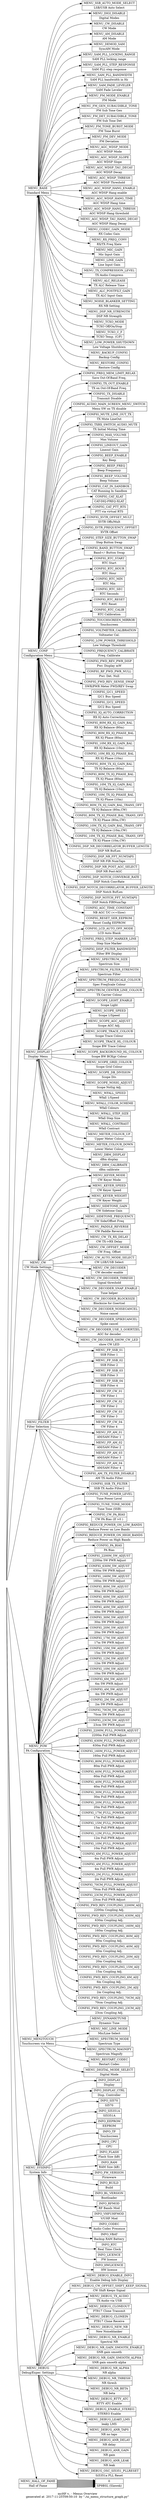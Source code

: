 
#  
#  WARNING: generated data!  DO NOT EDIT MANUALLY ! ! !
#  
#  generated at  2017-11-25T09:50:10  by "./ui_menu_structure_graph.py"
#  
#  mcHF SDR TRX v.. - Menu Structure Diagram in DOT-language
#  
#  (see <http://www.graphviz.org/content/dot-language> )
#  

    digraph mcHF_menus {
       
        graph [ fontsize = 14,
                label = "\nmcHF v.. - Menus Overview\ngenerated at  2017-11-25T09:50:10  by \"./ui_menu_structure_graph.py\"",
              ];
       
        rankdir=LR
        nodesep=.05
       
        #  -  -  -  -

        "MENU_TOP" [
            shape = none
            image = "uhsdr-logo.png"
            label = ""
        ];


        "MENU_BASE" [
             label = "MENU_BASE | Standard Menu"
             shape = record
             ];
        
        "MENU_CONF" [
             label = "MENU_CONF | Configuration Menu"
             shape = record
             ];
        
        "MENU_DISPLAY" [
             label = "MENU_DISPLAY | Display Menu"
             shape = record
             ];
        
        "MENU_CW" [
             label = "MENU_CW | CW Mode Settings"
             shape = record
             ];
        
        "MENU_FILTER" [
             label = "MENU_FILTER | Filter Selection"
             shape = record
             ];
        
        "MENU_POW" [
             label = "MENU_POW | PA Configuration"
             shape = record
             ];
        
        "MENU_MEN2TOUCH" [
             label = "MENU_MEN2TOUCH | Touchscreen via Menu"
             shape = record
             ];
        
        "MENU_SYSINFO" [
             label = "MENU_SYSINFO | System Info"
             shape = record
             ];
        
        "MENU_DEBUG" [
             label = "MENU_DEBUG | Debug/Exper. Settings"
             shape = record
             ];
        
        "MENU_HALL_OF_FAME" [
             label = "MENU_HALL_OF_FAME | Hall of Fame"
             shape = record
             ];
        
        "MENU_SSB_AUTO_MODE_SELECT" [
             label = "MENU_SSB_AUTO_MODE_SELECT | LSB/USB Auto Select"
             shape = record
             ];
        
        "MENU_DIGI_DISABLE" [
             label = "MENU_DIGI_DISABLE | Digital Modes"
             shape = record
             ];
        
        "MENU_CW_DISABLE" [
             label = "MENU_CW_DISABLE | CW Mode"
             shape = record
             ];
        
        "MENU_AM_DISABLE" [
             label = "MENU_AM_DISABLE | AM Mode"
             shape = record
             ];
        
        "MENU_DEMOD_SAM" [
             label = "MENU_DEMOD_SAM | SyncAM Mode"
             shape = record
             ];
        
        "MENU_SAM_PLL_LOCKING_RANGE" [
             label = "MENU_SAM_PLL_LOCKING_RANGE | SAM PLL locking range"
             shape = record
             ];
        
        "MENU_SAM_PLL_STEP_RESPONSE" [
             label = "MENU_SAM_PLL_STEP_RESPONSE | SAM PLL step response"
             shape = record
             ];
        
        "MENU_SAM_PLL_BANDWIDTH" [
             label = "MENU_SAM_PLL_BANDWIDTH | SAM PLL bandwidth in Hz"
             shape = record
             ];
        
        "MENU_SAM_FADE_LEVELER" [
             label = "MENU_SAM_FADE_LEVELER | SAM Fade Leveler"
             shape = record
             ];
        
        "MENU_FM_MODE_ENABLE" [
             label = "MENU_FM_MODE_ENABLE | FM Mode"
             shape = record
             ];
        
        "MENU_FM_GEN_SUBAUDIBLE_TONE" [
             label = "MENU_FM_GEN_SUBAUDIBLE_TONE | FM Sub Tone Gen"
             shape = record
             ];
        
        "MENU_FM_DET_SUBAUDIBLE_TONE" [
             label = "MENU_FM_DET_SUBAUDIBLE_TONE | FM Sub Tone Det"
             shape = record
             ];
        
        "MENU_FM_TONE_BURST_MODE" [
             label = "MENU_FM_TONE_BURST_MODE | FM Tone Burst"
             shape = record
             ];
        
        "MENU_FM_DEV_MODE" [
             label = "MENU_FM_DEV_MODE | FM Deviation"
             shape = record
             ];
        
        "MENU_AGC_WDSP_MODE" [
             label = "MENU_AGC_WDSP_MODE | AGC WDSP Mode"
             shape = record
             ];
        
        "MENU_AGC_WDSP_SLOPE" [
             label = "MENU_AGC_WDSP_SLOPE | AGC WDSP Slope"
             shape = record
             ];
        
        "MENU_AGC_WDSP_TAU_DECAY" [
             label = "MENU_AGC_WDSP_TAU_DECAY | AGC WDSP Decay"
             shape = record
             ];
        
        "MENU_AGC_WDSP_THRESH" [
             label = "MENU_AGC_WDSP_THRESH | AGC WDSP Threshold"
             shape = record
             ];
        
        "MENU_AGC_WDSP_HANG_ENABLE" [
             label = "MENU_AGC_WDSP_HANG_ENABLE | AGC WDSP Hang enable"
             shape = record
             ];
        
        "MENU_AGC_WDSP_HANG_TIME" [
             label = "MENU_AGC_WDSP_HANG_TIME | AGC WDSP Hang time"
             shape = record
             ];
        
        "MENU_AGC_WDSP_HANG_THRESH" [
             label = "MENU_AGC_WDSP_HANG_THRESH | AGC WDSP Hang threshold"
             shape = record
             ];
        
        "MENU_AGC_WDSP_TAU_HANG_DECAY" [
             label = "MENU_AGC_WDSP_TAU_HANG_DECAY | AGC WDSP Hang Decay"
             shape = record
             ];
        
        "MENU_CODEC_GAIN_MODE" [
             label = "MENU_CODEC_GAIN_MODE | RX Codec Gain"
             shape = record
             ];
        
        "MENU_RX_FREQ_CONV" [
             label = "MENU_RX_FREQ_CONV | RX/TX Freq Xlate"
             shape = record
             ];
        
        "MENU_MIC_GAIN" [
             label = "MENU_MIC_GAIN | Mic Input Gain"
             shape = record
             ];
        
        "MENU_LINE_GAIN" [
             label = "MENU_LINE_GAIN | Line Input Gain"
             shape = record
             ];
        
        "MENU_TX_COMPRESSION_LEVEL" [
             label = "MENU_TX_COMPRESSION_LEVEL | TX Audio Compress"
             shape = record
             ];
        
        "MENU_ALC_RELEASE" [
             label = "MENU_ALC_RELEASE | TX ALC Release Time"
             shape = record
             ];
        
        "MENU_ALC_POSTFILT_GAIN" [
             label = "MENU_ALC_POSTFILT_GAIN | TX ALC Input Gain"
             shape = record
             ];
        
        "MENU_NOISE_BLANKER_SETTING" [
             label = "MENU_NOISE_BLANKER_SETTING | RX NB Setting"
             shape = record
             ];
        
        "MENU_DSP_NR_STRENGTH" [
             label = "MENU_DSP_NR_STRENGTH | DSP NR Strength"
             shape = record
             ];
        
        "MENU_TCXO_MODE" [
             label = "MENU_TCXO_MODE | TCXO Off/On/Stop"
             shape = record
             ];
        
        "MENU_TCXO_C_F" [
             label = "MENU_TCXO_C_F | TCXO Temp. (C/F)"
             shape = record
             ];
        
        "MENU_LOW_POWER_SHUTDOWN" [
             label = "MENU_LOW_POWER_SHUTDOWN | Low Voltage Shutdown"
             shape = record
             ];
        
        "MENU_BACKUP_CONFIG" [
             label = "MENU_BACKUP_CONFIG | Backup Config"
             shape = record
             ];
        
        "MENU_RESTORE_CONFIG" [
             label = "MENU_RESTORE_CONFIG | Restore Config"
             shape = record
             ];
        
        "CONFIG_FREQ_MEM_LIMIT_RELAX" [
             label = "CONFIG_FREQ_MEM_LIMIT_RELAX | Save Out-Of-Band Freq."
             shape = record
             ];
        
        "CONFIG_TX_OUT_ENABLE" [
             label = "CONFIG_TX_OUT_ENABLE | TX on Out-Of-Band Freq."
             shape = record
             ];
        
        "CONFIG_TX_DISABLE" [
             label = "CONFIG_TX_DISABLE | Transmit Disable"
             shape = record
             ];
        
        "CONFIG_AUDIO_MAIN_SCREEN_MENU_SWITCH" [
             label = "CONFIG_AUDIO_MAIN_SCREEN_MENU_SWITCH | Menu SW on TX disable"
             shape = record
             ];
        
        "CONFIG_MUTE_LINE_OUT_TX" [
             label = "CONFIG_MUTE_LINE_OUT_TX | TX Mute LineOut"
             shape = record
             ];
        
        "CONFIG_TXRX_SWITCH_AUDIO_MUTE" [
             label = "CONFIG_TXRX_SWITCH_AUDIO_MUTE | TX Initial Muting Time"
             shape = record
             ];
        
        "CONFIG_MAX_VOLUME" [
             label = "CONFIG_MAX_VOLUME | Max Volume"
             shape = record
             ];
        
        "CONFIG_LINEOUT_GAIN" [
             label = "CONFIG_LINEOUT_GAIN | Lineout Gain"
             shape = record
             ];
        
        "CONFIG_BEEP_ENABLE" [
             label = "CONFIG_BEEP_ENABLE | Key Beep"
             shape = record
             ];
        
        "CONFIG_BEEP_FREQ" [
             label = "CONFIG_BEEP_FREQ | Beep Frequency"
             shape = record
             ];
        
        "CONFIG_BEEP_VOLUME" [
             label = "CONFIG_BEEP_VOLUME | Beep Volume"
             shape = record
             ];
        
        "CONFIG_CAT_IN_SANDBOX" [
             label = "CONFIG_CAT_IN_SANDBOX | CAT Running In Sandbox"
             shape = record
             ];
        
        "CONFIG_CAT_XLAT" [
             label = "CONFIG_CAT_XLAT | CAT-DIQ-FREQ-XLAT"
             shape = record
             ];
        
        "CONFIG_CAT_PTT_RTS" [
             label = "CONFIG_CAT_PTT_RTS | PTT via virtual RTS"
             shape = record
             ];
        
        "CONFIG_XVTR_OFFSET_MULT" [
             label = "CONFIG_XVTR_OFFSET_MULT | XVTR Offs/Mult"
             shape = record
             ];
        
        "CONFIG_XVTR_FREQUENCY_OFFSET" [
             label = "CONFIG_XVTR_FREQUENCY_OFFSET | XVTR Offset"
             shape = record
             ];
        
        "CONFIG_STEP_SIZE_BUTTON_SWAP" [
             label = "CONFIG_STEP_SIZE_BUTTON_SWAP | Step Button Swap"
             shape = record
             ];
        
        "CONFIG_BAND_BUTTON_SWAP" [
             label = "CONFIG_BAND_BUTTON_SWAP | Band+/- Button Swap"
             shape = record
             ];
        
        "CONFIG_RTC_START" [
             label = "CONFIG_RTC_START | RTC Start"
             shape = record
             ];
        
        "CONFIG_RTC_HOUR" [
             label = "CONFIG_RTC_HOUR | RTC Hour"
             shape = record
             ];
        
        "CONFIG_RTC_MIN" [
             label = "CONFIG_RTC_MIN | RTC Min"
             shape = record
             ];
        
        "CONFIG_RTC_SEC" [
             label = "CONFIG_RTC_SEC | RTC Seconds"
             shape = record
             ];
        
        "CONFIG_RTC_RESET" [
             label = "CONFIG_RTC_RESET | RTC Reset"
             shape = record
             ];
        
        "CONFIG_RTC_CALIB" [
             label = "CONFIG_RTC_CALIB | RTC Calibration"
             shape = record
             ];
        
        "CONFIG_TOUCHSCREEN_MIRROR" [
             label = "CONFIG_TOUCHSCREEN_MIRROR | Touchscreen"
             shape = record
             ];
        
        "CONFIG_VOLTMETER_CALIBRATION" [
             label = "CONFIG_VOLTMETER_CALIBRATION | Voltmeter Cal."
             shape = record
             ];
        
        "CONFIG_LOW_POWER_THRESHOLD" [
             label = "CONFIG_LOW_POWER_THRESHOLD | Low Voltage Threshold"
             shape = record
             ];
        
        "CONFIG_FREQUENCY_CALIBRATE" [
             label = "CONFIG_FREQUENCY_CALIBRATE | Freq. Calibrate"
             shape = record
             ];
        
        "CONFIG_FWD_REV_PWR_DISP" [
             label = "CONFIG_FWD_REV_PWR_DISP | Pwr. Display mW"
             shape = record
             ];
        
        "CONFIG_RF_FWD_PWR_NULL" [
             label = "CONFIG_RF_FWD_PWR_NULL | Pwr. Det. Null"
             shape = record
             ];
        
        "CONFIG_FWD_REV_SENSE_SWAP" [
             label = "CONFIG_FWD_REV_SENSE_SWAP | SWR/PWR Meter FWD/REV Swap"
             shape = record
             ];
        
        "CONFIG_I2C1_SPEED" [
             label = "CONFIG_I2C1_SPEED | I2C1 Bus Speed"
             shape = record
             ];
        
        "CONFIG_I2C2_SPEED" [
             label = "CONFIG_I2C2_SPEED | I2C2 Bus Speed"
             shape = record
             ];
        
        "CONFIG_IQ_AUTO_CORRECTION" [
             label = "CONFIG_IQ_AUTO_CORRECTION | RX IQ Auto Correction"
             shape = record
             ];
        
        "CONFIG_80M_RX_IQ_GAIN_BAL" [
             label = "CONFIG_80M_RX_IQ_GAIN_BAL | RX IQ Balance (80m)"
             shape = record
             ];
        
        "CONFIG_80M_RX_IQ_PHASE_BAL" [
             label = "CONFIG_80M_RX_IQ_PHASE_BAL | RX IQ Phase   (80m)"
             shape = record
             ];
        
        "CONFIG_10M_RX_IQ_GAIN_BAL" [
             label = "CONFIG_10M_RX_IQ_GAIN_BAL | RX IQ Balance (10m)"
             shape = record
             ];
        
        "CONFIG_10M_RX_IQ_PHASE_BAL" [
             label = "CONFIG_10M_RX_IQ_PHASE_BAL | RX IQ Phase   (10m)"
             shape = record
             ];
        
        "CONFIG_80M_TX_IQ_GAIN_BAL" [
             label = "CONFIG_80M_TX_IQ_GAIN_BAL | TX IQ Balance (80m)"
             shape = record
             ];
        
        "CONFIG_80M_TX_IQ_PHASE_BAL" [
             label = "CONFIG_80M_TX_IQ_PHASE_BAL | TX IQ Phase   (80m)"
             shape = record
             ];
        
        "CONFIG_10M_TX_IQ_GAIN_BAL" [
             label = "CONFIG_10M_TX_IQ_GAIN_BAL | TX IQ Balance (10m)"
             shape = record
             ];
        
        "CONFIG_10M_TX_IQ_PHASE_BAL" [
             label = "CONFIG_10M_TX_IQ_PHASE_BAL | TX IQ Phase   (10m)"
             shape = record
             ];
        
        "CONFIG_80M_TX_IQ_GAIN_BAL_TRANS_OFF" [
             label = "CONFIG_80M_TX_IQ_GAIN_BAL_TRANS_OFF | TX IQ Balance (80m,CW)"
             shape = record
             ];
        
        "CONFIG_80M_TX_IQ_PHASE_BAL_TRANS_OFF" [
             label = "CONFIG_80M_TX_IQ_PHASE_BAL_TRANS_OFF | TX IQ Phase   (80m,CW)"
             shape = record
             ];
        
        "CONFIG_10M_TX_IQ_GAIN_BAL_TRANS_OFF" [
             label = "CONFIG_10M_TX_IQ_GAIN_BAL_TRANS_OFF | TX IQ Balance (10m,CW)"
             shape = record
             ];
        
        "CONFIG_10M_TX_IQ_PHASE_BAL_TRANS_OFF" [
             label = "CONFIG_10M_TX_IQ_PHASE_BAL_TRANS_OFF | TX IQ Phase   (10m,CW)"
             shape = record
             ];
        
        "CONFIG_DSP_NR_DECORRELATOR_BUFFER_LENGTH" [
             label = "CONFIG_DSP_NR_DECORRELATOR_BUFFER_LENGTH | DSP NR BufLen"
             shape = record
             ];
        
        "CONFIG_DSP_NR_FFT_NUMTAPS" [
             label = "CONFIG_DSP_NR_FFT_NUMTAPS | DSP NR FIR NumTaps"
             shape = record
             ];
        
        "CONFIG_DSP_NR_POST_AGC_SELECT" [
             label = "CONFIG_DSP_NR_POST_AGC_SELECT | DSP NR Post-AGC"
             shape = record
             ];
        
        "CONFIG_DSP_NOTCH_CONVERGE_RATE" [
             label = "CONFIG_DSP_NOTCH_CONVERGE_RATE | DSP Notch ConvRate"
             shape = record
             ];
        
        "CONFIG_DSP_NOTCH_DECORRELATOR_BUFFER_LENGTH" [
             label = "CONFIG_DSP_NOTCH_DECORRELATOR_BUFFER_LENGTH | DSP Notch BufLen"
             shape = record
             ];
        
        "CONFIG_DSP_NOTCH_FFT_NUMTAPS" [
             label = "CONFIG_DSP_NOTCH_FFT_NUMTAPS | DSP Notch FIRNumTap"
             shape = record
             ];
        
        "CONFIG_AGC_TIME_CONSTANT" [
             label = "CONFIG_AGC_TIME_CONSTANT | NB AGC T/C (\<=Slow)"
             shape = record
             ];
        
        "CONFIG_RESET_SER_EEPROM" [
             label = "CONFIG_RESET_SER_EEPROM | Reset Config EEPROM"
             shape = record
             ];
        
        "CONFIG_LCD_AUTO_OFF_MODE" [
             label = "CONFIG_LCD_AUTO_OFF_MODE | LCD Auto Blank"
             shape = record
             ];
        
        "CONFIG_FREQ_STEP_MARKER_LINE" [
             label = "CONFIG_FREQ_STEP_MARKER_LINE | Step Size Marker"
             shape = record
             ];
        
        "CONFIG_DISP_FILTER_BANDWIDTH" [
             label = "CONFIG_DISP_FILTER_BANDWIDTH | Filter BW Display"
             shape = record
             ];
        
        "MENU_SPECTRUM_SIZE" [
             label = "MENU_SPECTRUM_SIZE | Spectrum Size"
             shape = record
             ];
        
        "MENU_SPECTRUM_FILTER_STRENGTH" [
             label = "MENU_SPECTRUM_FILTER_STRENGTH | Spectrum Filter"
             shape = record
             ];
        
        "MENU_SPECTRUM_FREQSCALE_COLOUR" [
             label = "MENU_SPECTRUM_FREQSCALE_COLOUR | Spec FreqScale Colour"
             shape = record
             ];
        
        "MENU_SPECTRUM_CENTER_LINE_COLOUR" [
             label = "MENU_SPECTRUM_CENTER_LINE_COLOUR | TX Carrier Colour"
             shape = record
             ];
        
        "MENU_SCOPE_LIGHT_ENABLE" [
             label = "MENU_SCOPE_LIGHT_ENABLE | Scope Light"
             shape = record
             ];
        
        "MENU_SCOPE_SPEED" [
             label = "MENU_SCOPE_SPEED | Scope 1/Speed"
             shape = record
             ];
        
        "MENU_SCOPE_AGC_ADJUST" [
             label = "MENU_SCOPE_AGC_ADJUST | Scope AGC Adj."
             shape = record
             ];
        
        "MENU_SCOPE_TRACE_COLOUR" [
             label = "MENU_SCOPE_TRACE_COLOUR | Scope Trace Colour"
             shape = record
             ];
        
        "MENU_SCOPE_TRACE_HL_COLOUR" [
             label = "MENU_SCOPE_TRACE_HL_COLOUR | Scope BW Trace Colour"
             shape = record
             ];
        
        "MENU_SCOPE_BACKGROUND_HL_COLOUR" [
             label = "MENU_SCOPE_BACKGROUND_HL_COLOUR | Scope BW BCKgr Colour"
             shape = record
             ];
        
        "MENU_SCOPE_GRID_COLOUR" [
             label = "MENU_SCOPE_GRID_COLOUR | Scope Grid Colour"
             shape = record
             ];
        
        "MENU_SCOPE_DB_DIVISION" [
             label = "MENU_SCOPE_DB_DIVISION | Scope Div."
             shape = record
             ];
        
        "MENU_SCOPE_NOSIG_ADJUST" [
             label = "MENU_SCOPE_NOSIG_ADJUST | Scope NoSig Adj."
             shape = record
             ];
        
        "MENU_WFALL_SPEED" [
             label = "MENU_WFALL_SPEED | Wfall 1/Speed"
             shape = record
             ];
        
        "MENU_WFALL_COLOR_SCHEME" [
             label = "MENU_WFALL_COLOR_SCHEME | Wfall Colours"
             shape = record
             ];
        
        "MENU_WFALL_STEP_SIZE" [
             label = "MENU_WFALL_STEP_SIZE | Wfall Step Size"
             shape = record
             ];
        
        "MENU_WFALL_CONTRAST" [
             label = "MENU_WFALL_CONTRAST | Wfall Contrast"
             shape = record
             ];
        
        "MENU_METER_COLOUR_UP" [
             label = "MENU_METER_COLOUR_UP | Upper Meter Colour"
             shape = record
             ];
        
        "MENU_METER_COLOUR_DOWN" [
             label = "MENU_METER_COLOUR_DOWN | Lower Meter Colour"
             shape = record
             ];
        
        "MENU_DBM_DISPLAY" [
             label = "MENU_DBM_DISPLAY | dBm display"
             shape = record
             ];
        
        "MENU_DBM_CALIBRATE" [
             label = "MENU_DBM_CALIBRATE | dBm calibrate"
             shape = record
             ];
        
        "MENU_KEYER_MODE" [
             label = "MENU_KEYER_MODE | CW Keyer Mode"
             shape = record
             ];
        
        "MENU_KEYER_SPEED" [
             label = "MENU_KEYER_SPEED | CW Keyer Speed"
             shape = record
             ];
        
        "MENU_KEYER_WEIGHT" [
             label = "MENU_KEYER_WEIGHT | CW Keyer Weight"
             shape = record
             ];
        
        "MENU_SIDETONE_GAIN" [
             label = "MENU_SIDETONE_GAIN | CW Sidetone Gain"
             shape = record
             ];
        
        "MENU_SIDETONE_FREQUENCY" [
             label = "MENU_SIDETONE_FREQUENCY | CW Side/Offset Freq"
             shape = record
             ];
        
        "MENU_PADDLE_REVERSE" [
             label = "MENU_PADDLE_REVERSE | CW Paddle Reverse"
             shape = record
             ];
        
        "MENU_CW_TX_RX_DELAY" [
             label = "MENU_CW_TX_RX_DELAY | CW TX-\>RX Delay"
             shape = record
             ];
        
        "MENU_CW_OFFSET_MODE" [
             label = "MENU_CW_OFFSET_MODE | CW Freq. Offset"
             shape = record
             ];
        
        "MENU_CW_AUTO_MODE_SELECT" [
             label = "MENU_CW_AUTO_MODE_SELECT | CW LSB/USB Select"
             shape = record
             ];
        
        "MENU_CW_DECODER" [
             label = "MENU_CW_DECODER | CW decoder enable"
             shape = record
             ];
        
        "MENU_CW_DECODER_THRESH" [
             label = "MENU_CW_DECODER_THRESH | Signal threshold"
             shape = record
             ];
        
        "MENU_CW_DECODER_SNAP_ENABLE" [
             label = "MENU_CW_DECODER_SNAP_ENABLE | Tune helper"
             shape = record
             ];
        
        "MENU_CW_DECODER_BLOCKSIZE" [
             label = "MENU_CW_DECODER_BLOCKSIZE | Blocksize for Goertzel"
             shape = record
             ];
        
        "MENU_CW_DECODER_NOISECANCEL" [
             label = "MENU_CW_DECODER_NOISECANCEL | Noise cancel"
             shape = record
             ];
        
        "MENU_CW_DECODER_SPIKECANCEL" [
             label = "MENU_CW_DECODER_SPIKECANCEL | Spike cancel"
             shape = record
             ];
        
        "MENU_CW_DECODER_USE_3_GOERTZEL" [
             label = "MENU_CW_DECODER_USE_3_GOERTZEL | AGC for decoder"
             shape = record
             ];
        
        "MENU_CW_DECODER_SHOW_CW_LED" [
             label = "MENU_CW_DECODER_SHOW_CW_LED | show CW LED"
             shape = record
             ];
        
        "MENU_FP_SSB_01" [
             label = "MENU_FP_SSB_01 | SSB Filter 1"
             shape = record
             ];
        
        "MENU_FP_SSB_02" [
             label = "MENU_FP_SSB_02 | SSB Filter 2"
             shape = record
             ];
        
        "MENU_FP_SSB_03" [
             label = "MENU_FP_SSB_03 | SSB Filter 3"
             shape = record
             ];
        
        "MENU_FP_SSB_04" [
             label = "MENU_FP_SSB_04 | SSB Filter 4"
             shape = record
             ];
        
        "MENU_FP_CW_01" [
             label = "MENU_FP_CW_01 | CW Filter 1"
             shape = record
             ];
        
        "MENU_FP_CW_02" [
             label = "MENU_FP_CW_02 | CW Filter 2"
             shape = record
             ];
        
        "MENU_FP_CW_03" [
             label = "MENU_FP_CW_03 | CW Filter 3"
             shape = record
             ];
        
        "MENU_FP_CW_04" [
             label = "MENU_FP_CW_04 | CW Filter 4"
             shape = record
             ];
        
        "MENU_FP_AM_01" [
             label = "MENU_FP_AM_01 | AM/SAM Filter 1"
             shape = record
             ];
        
        "MENU_FP_AM_02" [
             label = "MENU_FP_AM_02 | AM/SAM Filter 2"
             shape = record
             ];
        
        "MENU_FP_AM_03" [
             label = "MENU_FP_AM_03 | AM/SAM Filter 3"
             shape = record
             ];
        
        "MENU_FP_AM_04" [
             label = "MENU_FP_AM_04 | AM/SAM Filter 4"
             shape = record
             ];
        
        "CONFIG_AM_TX_FILTER_DISABLE" [
             label = "CONFIG_AM_TX_FILTER_DISABLE | AM  TX Audio Filter"
             shape = record
             ];
        
        "CONFIG_SSB_TX_FILTER" [
             label = "CONFIG_SSB_TX_FILTER | SSB TX Audio Filter2"
             shape = record
             ];
        
        "CONFIG_TUNE_POWER_LEVEL" [
             label = "CONFIG_TUNE_POWER_LEVEL | Tune Power Level"
             shape = record
             ];
        
        "CONFIG_TUNE_TONE_MODE" [
             label = "CONFIG_TUNE_TONE_MODE | Tune Tone (SSB)"
             shape = record
             ];
        
        "CONFIG_CW_PA_BIAS" [
             label = "CONFIG_CW_PA_BIAS | CW PA Bias (If \>0 )"
             shape = record
             ];
        
        "CONFIG_REDUCE_POWER_ON_LOW_BANDS" [
             label = "CONFIG_REDUCE_POWER_ON_LOW_BANDS | Reduce Power on Low Bands"
             shape = record
             ];
        
        "CONFIG_REDUCE_POWER_ON_HIGH_BANDS" [
             label = "CONFIG_REDUCE_POWER_ON_HIGH_BANDS | Reduce Power on High Bands"
             shape = record
             ];
        
        "CONFIG_PA_BIAS" [
             label = "CONFIG_PA_BIAS | PA Bias"
             shape = record
             ];
        
        "CONFIG_2200M_5W_ADJUST" [
             label = "CONFIG_2200M_5W_ADJUST | 2200m 5W PWR Adjust"
             shape = record
             ];
        
        "CONFIG_630M_5W_ADJUST" [
             label = "CONFIG_630M_5W_ADJUST | 630m  5W PWR Adjust"
             shape = record
             ];
        
        "CONFIG_160M_5W_ADJUST" [
             label = "CONFIG_160M_5W_ADJUST | 160m  5W PWR Adjust"
             shape = record
             ];
        
        "CONFIG_80M_5W_ADJUST" [
             label = "CONFIG_80M_5W_ADJUST | 80m   5W PWR Adjust"
             shape = record
             ];
        
        "CONFIG_60M_5W_ADJUST" [
             label = "CONFIG_60M_5W_ADJUST | 60m   5W PWR Adjust"
             shape = record
             ];
        
        "CONFIG_40M_5W_ADJUST" [
             label = "CONFIG_40M_5W_ADJUST | 40m   5W PWR Adjust"
             shape = record
             ];
        
        "CONFIG_30M_5W_ADJUST" [
             label = "CONFIG_30M_5W_ADJUST | 30m   5W PWR Adjust"
             shape = record
             ];
        
        "CONFIG_20M_5W_ADJUST" [
             label = "CONFIG_20M_5W_ADJUST | 20m   5W PWR Adjust"
             shape = record
             ];
        
        "CONFIG_17M_5W_ADJUST" [
             label = "CONFIG_17M_5W_ADJUST | 17m   5W PWR Adjust"
             shape = record
             ];
        
        "CONFIG_15M_5W_ADJUST" [
             label = "CONFIG_15M_5W_ADJUST | 15m   5W PWR Adjust"
             shape = record
             ];
        
        "CONFIG_12M_5W_ADJUST" [
             label = "CONFIG_12M_5W_ADJUST | 12m   5W PWR Adjust"
             shape = record
             ];
        
        "CONFIG_10M_5W_ADJUST" [
             label = "CONFIG_10M_5W_ADJUST | 10m   5W PWR Adjust"
             shape = record
             ];
        
        "CONFIG_6M_5W_ADJUST" [
             label = "CONFIG_6M_5W_ADJUST | 6m    5W PWR Adjust"
             shape = record
             ];
        
        "CONFIG_4M_5W_ADJUST" [
             label = "CONFIG_4M_5W_ADJUST | 4m    5W PWR Adjust"
             shape = record
             ];
        
        "CONFIG_2M_5W_ADJUST" [
             label = "CONFIG_2M_5W_ADJUST | 2m    5W PWR Adjust"
             shape = record
             ];
        
        "CONFIG_70CM_5W_ADJUST" [
             label = "CONFIG_70CM_5W_ADJUST | 70cm  5W PWR Adjust"
             shape = record
             ];
        
        "CONFIG_23CM_5W_ADJUST" [
             label = "CONFIG_23CM_5W_ADJUST | 23cm  5W PWR Adjust"
             shape = record
             ];
        
        "CONFIG_2200M_FULL_POWER_ADJUST" [
             label = "CONFIG_2200M_FULL_POWER_ADJUST | 2200m Full PWR Adjust"
             shape = record
             ];
        
        "CONFIG_630M_FULL_POWER_ADJUST" [
             label = "CONFIG_630M_FULL_POWER_ADJUST | 630m  Full PWR Adjust"
             shape = record
             ];
        
        "CONFIG_160M_FULL_POWER_ADJUST" [
             label = "CONFIG_160M_FULL_POWER_ADJUST | 160m  Full PWR Adjust"
             shape = record
             ];
        
        "CONFIG_80M_FULL_POWER_ADJUST" [
             label = "CONFIG_80M_FULL_POWER_ADJUST | 80m   Full PWR Adjust"
             shape = record
             ];
        
        "CONFIG_60M_FULL_POWER_ADJUST" [
             label = "CONFIG_60M_FULL_POWER_ADJUST | 60m   Full PWR Adjust"
             shape = record
             ];
        
        "CONFIG_40M_FULL_POWER_ADJUST" [
             label = "CONFIG_40M_FULL_POWER_ADJUST | 40m   Full PWR Adjust"
             shape = record
             ];
        
        "CONFIG_30M_FULL_POWER_ADJUST" [
             label = "CONFIG_30M_FULL_POWER_ADJUST | 30m   Full PWR Adjust"
             shape = record
             ];
        
        "CONFIG_20M_FULL_POWER_ADJUST" [
             label = "CONFIG_20M_FULL_POWER_ADJUST | 20m   Full PWR Adjust"
             shape = record
             ];
        
        "CONFIG_17M_FULL_POWER_ADJUST" [
             label = "CONFIG_17M_FULL_POWER_ADJUST | 17m   Full PWR Adjust"
             shape = record
             ];
        
        "CONFIG_15M_FULL_POWER_ADJUST" [
             label = "CONFIG_15M_FULL_POWER_ADJUST | 15m   Full PWR Adjust"
             shape = record
             ];
        
        "CONFIG_12M_FULL_POWER_ADJUST" [
             label = "CONFIG_12M_FULL_POWER_ADJUST | 12m   Full PWR Adjust"
             shape = record
             ];
        
        "CONFIG_10M_FULL_POWER_ADJUST" [
             label = "CONFIG_10M_FULL_POWER_ADJUST | 10m   Full PWR Adjust"
             shape = record
             ];
        
        "CONFIG_6M_FULL_POWER_ADJUST" [
             label = "CONFIG_6M_FULL_POWER_ADJUST | 6m    Full PWR Adjust"
             shape = record
             ];
        
        "CONFIG_4M_FULL_POWER_ADJUST" [
             label = "CONFIG_4M_FULL_POWER_ADJUST | 4m    Full PWR Adjust"
             shape = record
             ];
        
        "CONFIG_2M_FULL_POWER_ADJUST" [
             label = "CONFIG_2M_FULL_POWER_ADJUST | 2m    Full PWR Adjust"
             shape = record
             ];
        
        "CONFIG_70CM_FULL_POWER_ADJUST" [
             label = "CONFIG_70CM_FULL_POWER_ADJUST | 70cm  Full PWR Adjust"
             shape = record
             ];
        
        "CONFIG_23CM_FULL_POWER_ADJUST" [
             label = "CONFIG_23CM_FULL_POWER_ADJUST | 23cm  Full PWR Adjust"
             shape = record
             ];
        
        "CONFIG_FWD_REV_COUPLING_2200M_ADJ" [
             label = "CONFIG_FWD_REV_COUPLING_2200M_ADJ | 2200m Coupling Adj."
             shape = record
             ];
        
        "CONFIG_FWD_REV_COUPLING_630M_ADJ" [
             label = "CONFIG_FWD_REV_COUPLING_630M_ADJ | 630m Coupling Adj."
             shape = record
             ];
        
        "CONFIG_FWD_REV_COUPLING_160M_ADJ" [
             label = "CONFIG_FWD_REV_COUPLING_160M_ADJ | 160m Coupling Adj."
             shape = record
             ];
        
        "CONFIG_FWD_REV_COUPLING_80M_ADJ" [
             label = "CONFIG_FWD_REV_COUPLING_80M_ADJ | 80m  Coupling Adj."
             shape = record
             ];
        
        "CONFIG_FWD_REV_COUPLING_40M_ADJ" [
             label = "CONFIG_FWD_REV_COUPLING_40M_ADJ | 40m  Coupling Adj."
             shape = record
             ];
        
        "CONFIG_FWD_REV_COUPLING_20M_ADJ" [
             label = "CONFIG_FWD_REV_COUPLING_20M_ADJ | 20m  Coupling Adj."
             shape = record
             ];
        
        "CONFIG_FWD_REV_COUPLING_15M_ADJ" [
             label = "CONFIG_FWD_REV_COUPLING_15M_ADJ | 15m  Coupling Adj."
             shape = record
             ];
        
        "CONFIG_FWD_REV_COUPLING_6M_ADJ" [
             label = "CONFIG_FWD_REV_COUPLING_6M_ADJ | 6m   Coupling Adj."
             shape = record
             ];
        
        "CONFIG_FWD_REV_COUPLING_2M_ADJ" [
             label = "CONFIG_FWD_REV_COUPLING_2M_ADJ | 2m   Coupling Adj."
             shape = record
             ];
        
        "CONFIG_FWD_REV_COUPLING_70CM_ADJ" [
             label = "CONFIG_FWD_REV_COUPLING_70CM_ADJ | 70cm Coupling Adj."
             shape = record
             ];
        
        "CONFIG_FWD_REV_COUPLING_23CM_ADJ" [
             label = "CONFIG_FWD_REV_COUPLING_23CM_ADJ | 23cm Coupling Adj."
             shape = record
             ];
        
        "MENU_DYNAMICTUNE" [
             label = "MENU_DYNAMICTUNE | Dynamic Tune"
             shape = record
             ];
        
        "MENU_MIC_LINE_MODE" [
             label = "MENU_MIC_LINE_MODE | Mic/Line Select"
             shape = record
             ];
        
        "MENU_SPECTRUM_MODE" [
             label = "MENU_SPECTRUM_MODE | Spectrum Type"
             shape = record
             ];
        
        "MENU_SPECTRUM_MAGNIFY" [
             label = "MENU_SPECTRUM_MAGNIFY | Spectrum Magnify"
             shape = record
             ];
        
        "MENU_RESTART_CODEC" [
             label = "MENU_RESTART_CODEC | Restart Codec"
             shape = record
             ];
        
        "MENU_DIGITAL_MODE_SELECT" [
             label = "MENU_DIGITAL_MODE_SELECT | Digital Mode"
             shape = record
             ];
        
        "INFO_DISPLAY" [
             label = "INFO_DISPLAY | Display"
             shape = record
             ];
        
        "INFO_DISPLAY_CTRL" [
             label = "INFO_DISPLAY_CTRL | Disp. Controller"
             shape = record
             ];
        
        "INFO_SI570" [
             label = "INFO_SI570 | SI570"
             shape = record
             ];
        
        "INFO_SI5351A" [
             label = "INFO_SI5351A | SI5351A"
             shape = record
             ];
        
        "INFO_EEPROM" [
             label = "INFO_EEPROM | EEPROM"
             shape = record
             ];
        
        "INFO_TP" [
             label = "INFO_TP | Touchscreen"
             shape = record
             ];
        
        "INFO_CPU" [
             label = "INFO_CPU | CPU"
             shape = record
             ];
        
        "INFO_FLASH" [
             label = "INFO_FLASH | Flash Size (kB)"
             shape = record
             ];
        
        "INFO_RAM" [
             label = "INFO_RAM | RAM Size (kB)"
             shape = record
             ];
        
        "INFO_FW_VERSION" [
             label = "INFO_FW_VERSION | Firmware"
             shape = record
             ];
        
        "INFO_BUILD" [
             label = "INFO_BUILD | Build"
             shape = record
             ];
        
        "INFO_BL_VERSION" [
             label = "INFO_BL_VERSION | Bootloader"
             shape = record
             ];
        
        "INFO_RFMOD" [
             label = "INFO_RFMOD | RF Bands Mod"
             shape = record
             ];
        
        "INFO_VHFUHFMOD" [
             label = "INFO_VHFUHFMOD | V/UHF Mod"
             shape = record
             ];
        
        "INFO_CODEC" [
             label = "INFO_CODEC | Audio Codec Presence"
             shape = record
             ];
        
        "INFO_VBAT" [
             label = "INFO_VBAT | Backup RAM Battery"
             shape = record
             ];
        
        "INFO_RTC" [
             label = "INFO_RTC | Real Time Clock"
             shape = record
             ];
        
        "INFO_LICENCE" [
             label = "INFO_LICENCE | FW license"
             shape = record
             ];
        
        "INFO_HWLICENCE" [
             label = "INFO_HWLICENCE | HW license"
             shape = record
             ];
        
        "MENU_DEBUG_ENABLE_INFO" [
             label = "MENU_DEBUG_ENABLE_INFO | Enable Debug Info Display"
             shape = record
             ];
        
        "MENU_DEBUG_CW_OFFSET_SHIFT_KEEP_SIGNAL" [
             label = "MENU_DEBUG_CW_OFFSET_SHIFT_KEEP_SIGNAL | CW Shift Keeps Signal"
             shape = record
             ];
        
        "MENU_DEBUG_TX_AUDIO" [
             label = "MENU_DEBUG_TX_AUDIO | TX Audio via USB"
             shape = record
             ];
        
        "MENU_DEBUG_CLONEOUT" [
             label = "MENU_DEBUG_CLONEOUT | FT817 Clone Transmit"
             shape = record
             ];
        
        "MENU_DEBUG_CLONEIN" [
             label = "MENU_DEBUG_CLONEIN | FT817 Clone Receive"
             shape = record
             ];
        
        "MENU_DEBUG_NEW_NB" [
             label = "MENU_DEBUG_NEW_NB | New Noiseblanker"
             shape = record
             ];
        
        "MENU_DEBUG_NR_ENABLE" [
             label = "MENU_DEBUG_NR_ENABLE | Spectral NR"
             shape = record
             ];
        
        "MENU_DEBUG_NR_GAIN_SMOOTH_ENABLE" [
             label = "MENU_DEBUG_NR_GAIN_SMOOTH_ENABLE | SNR gain smooth"
             shape = record
             ];
        
        "MENU_DEBUG_NR_GAIN_SMOOTH_ALPHA" [
             label = "MENU_DEBUG_NR_GAIN_SMOOTH_ALPHA | SNR gain smooth alpha"
             shape = record
             ];
        
        "MENU_DEBUG_NR_ALPHA" [
             label = "MENU_DEBUG_NR_ALPHA | NR alpha"
             shape = record
             ];
        
        "MENU_DEBUG_NR_THRESH" [
             label = "MENU_DEBUG_NR_THRESH | NR thresh"
             shape = record
             ];
        
        "MENU_DEBUG_NR_BETA" [
             label = "MENU_DEBUG_NR_BETA | NR beta"
             shape = record
             ];
        
        "MENU_DEBUG_RTTY_ATC" [
             label = "MENU_DEBUG_RTTY_ATC | RTTY ATC Enable"
             shape = record
             ];
        
        "MENU_DEBUG_ENABLE_STEREO" [
             label = "MENU_DEBUG_ENABLE_STEREO | STEREO Enable"
             shape = record
             ];
        
        "MENU_DEBUG_LEAKY_LMS" [
             label = "MENU_DEBUG_LEAKY_LMS | leaky LMS"
             shape = record
             ];
        
        "MENU_DEBUG_ANR_TAPS" [
             label = "MENU_DEBUG_ANR_TAPS | NR no taps"
             shape = record
             ];
        
        "MENU_DEBUG_ANR_DELAY" [
             label = "MENU_DEBUG_ANR_DELAY | NR delay"
             shape = record
             ];
        
        "MENU_DEBUG_ANR_GAIN" [
             label = "MENU_DEBUG_ANR_GAIN | NR gain"
             shape = record
             ];
        
        "MENU_DEBUG_ANR_LEAK" [
             label = "MENU_DEBUG_ANR_LEAK | NR leak"
             shape = record
             ];
        
        "MENU_DEBUG_OSC_SI5351_PLLRESET" [
             label = "MENU_DEBUG_OSC_SI5351_PLLRESET | Si5351a PLL Reset"
             shape = record
             ];
        
        "0" [
             label = "0 | M0NKA  (Chris) founder of mcHF"
             shape = record
             ];
        
        "0" [
             label = "0 | KA7OEI (Clint) 1st great work"
             shape = record
             ];
        
        "0" [
             label = "0 | DF8OE  (Andreas)"
             shape = record
             ];
        
        "0" [
             label = "0 | DL4SAI (Harald)"
             shape = record
             ];
        
        "0" [
             label = "0 | DB4PLE (Danilo)"
             shape = record
             ];
        
        "0" [
             label = "0 | DD4WH  (Frank)"
             shape = record
             ];
        
        "0" [
             label = "0 | DL2FW  (Michael)"
             shape = record
             ];
        
        "0" [
             label = "0 | HB9OCQ (Stephan)"
             shape = record
             ];
        
        "0" [
             label = "0 |        (Asbjorn)"
             shape = record
             ];
        
        "0" [
             label = "0 | YL3AKE (Eriks)"
             shape = record
             ];
        
        "0" [
             label = "0 | PA7N   (Erwin)"
             shape = record
             ];
        
        "0" [
             label = "0 | UA9OLB (Dmitri)"
             shape = record
             ];
        
        "0" [
             label = "0 | S53DZ  (Bojan)"
             shape = record
             ];
        
        "0" [
             label = "0 | SP9BSL (Slawek)"
             shape = record
             ];
        
        #  -  -  -  -

        subgraph "MENU_CONF" {
            label = "MENU_CONF beef.0f.dead.e5e1"

    
            MENU_CONF -> CONFIG_FREQ_MEM_LIMIT_RELAX
            
            MENU_CONF -> CONFIG_TX_OUT_ENABLE
            
            MENU_CONF -> CONFIG_TX_DISABLE
            
            MENU_CONF -> CONFIG_AUDIO_MAIN_SCREEN_MENU_SWITCH
            
            MENU_CONF -> CONFIG_MUTE_LINE_OUT_TX
            
            MENU_CONF -> CONFIG_TXRX_SWITCH_AUDIO_MUTE
            
            MENU_CONF -> CONFIG_MAX_VOLUME
            
            MENU_CONF -> CONFIG_LINEOUT_GAIN
            
            MENU_CONF -> CONFIG_BEEP_ENABLE
            
            MENU_CONF -> CONFIG_BEEP_FREQ
            
            MENU_CONF -> CONFIG_BEEP_VOLUME
            
            MENU_CONF -> CONFIG_CAT_IN_SANDBOX
            
            MENU_CONF -> CONFIG_CAT_XLAT
            
            MENU_CONF -> CONFIG_CAT_PTT_RTS
            
            MENU_CONF -> CONFIG_XVTR_OFFSET_MULT
            
            MENU_CONF -> CONFIG_XVTR_FREQUENCY_OFFSET
            
            MENU_CONF -> CONFIG_STEP_SIZE_BUTTON_SWAP
            
            MENU_CONF -> CONFIG_BAND_BUTTON_SWAP
            
            MENU_CONF -> CONFIG_RTC_START
            
            MENU_CONF -> CONFIG_RTC_HOUR
            
            MENU_CONF -> CONFIG_RTC_MIN
            
            MENU_CONF -> CONFIG_RTC_SEC
            
            MENU_CONF -> CONFIG_RTC_RESET
            
            MENU_CONF -> CONFIG_RTC_CALIB
            
            MENU_CONF -> CONFIG_TOUCHSCREEN_MIRROR
            
            MENU_CONF -> CONFIG_VOLTMETER_CALIBRATION
            
            MENU_CONF -> CONFIG_LOW_POWER_THRESHOLD
            
            MENU_CONF -> CONFIG_FREQUENCY_CALIBRATE
            
            MENU_CONF -> CONFIG_FWD_REV_PWR_DISP
            
            MENU_CONF -> CONFIG_RF_FWD_PWR_NULL
            
            MENU_CONF -> CONFIG_FWD_REV_SENSE_SWAP
            
            MENU_CONF -> CONFIG_I2C1_SPEED
            
            MENU_CONF -> CONFIG_I2C2_SPEED
            
            MENU_CONF -> CONFIG_IQ_AUTO_CORRECTION
            
            MENU_CONF -> CONFIG_80M_RX_IQ_GAIN_BAL
            
            MENU_CONF -> CONFIG_80M_RX_IQ_PHASE_BAL
            
            MENU_CONF -> CONFIG_10M_RX_IQ_GAIN_BAL
            
            MENU_CONF -> CONFIG_10M_RX_IQ_PHASE_BAL
            
            MENU_CONF -> CONFIG_80M_TX_IQ_GAIN_BAL
            
            MENU_CONF -> CONFIG_80M_TX_IQ_PHASE_BAL
            
            MENU_CONF -> CONFIG_10M_TX_IQ_GAIN_BAL
            
            MENU_CONF -> CONFIG_10M_TX_IQ_PHASE_BAL
            
            MENU_CONF -> CONFIG_80M_TX_IQ_GAIN_BAL_TRANS_OFF
            
            MENU_CONF -> CONFIG_80M_TX_IQ_PHASE_BAL_TRANS_OFF
            
            MENU_CONF -> CONFIG_10M_TX_IQ_GAIN_BAL_TRANS_OFF
            
            MENU_CONF -> CONFIG_10M_TX_IQ_PHASE_BAL_TRANS_OFF
            
            MENU_CONF -> CONFIG_DSP_NR_DECORRELATOR_BUFFER_LENGTH
            
            MENU_CONF -> CONFIG_DSP_NR_FFT_NUMTAPS
            
            MENU_CONF -> CONFIG_DSP_NR_POST_AGC_SELECT
            
            MENU_CONF -> CONFIG_DSP_NOTCH_CONVERGE_RATE
            
            MENU_CONF -> CONFIG_DSP_NOTCH_DECORRELATOR_BUFFER_LENGTH
            
            MENU_CONF -> CONFIG_DSP_NOTCH_FFT_NUMTAPS
            
            MENU_CONF -> CONFIG_AGC_TIME_CONSTANT
            
            MENU_CONF -> CONFIG_RESET_SER_EEPROM
            
        }  ## END subgraph MENU_HALL_OF_FAME
    
        #  -  -  -  -

        subgraph "MENU_FILTER" {
            label = "MENU_FILTER beef.0f.dead.e5e1"

    
            MENU_FILTER -> MENU_FP_SSB_01
            
            MENU_FILTER -> MENU_FP_SSB_02
            
            MENU_FILTER -> MENU_FP_SSB_03
            
            MENU_FILTER -> MENU_FP_SSB_04
            
            MENU_FILTER -> MENU_FP_CW_01
            
            MENU_FILTER -> MENU_FP_CW_02
            
            MENU_FILTER -> MENU_FP_CW_03
            
            MENU_FILTER -> MENU_FP_CW_04
            
            MENU_FILTER -> MENU_FP_AM_01
            
            MENU_FILTER -> MENU_FP_AM_02
            
            MENU_FILTER -> MENU_FP_AM_03
            
            MENU_FILTER -> MENU_FP_AM_04
            
            MENU_FILTER -> CONFIG_AM_TX_FILTER_DISABLE
            
            MENU_FILTER -> CONFIG_SSB_TX_FILTER
            
        }  ## END subgraph MENU_HALL_OF_FAME
    
        #  -  -  -  -

        subgraph "MENU_BASE" {
            label = "MENU_BASE beef.0f.dead.e5e1"

    
            MENU_BASE -> MENU_SSB_AUTO_MODE_SELECT
            
            MENU_BASE -> MENU_DIGI_DISABLE
            
            MENU_BASE -> MENU_CW_DISABLE
            
            MENU_BASE -> MENU_AM_DISABLE
            
            MENU_BASE -> MENU_DEMOD_SAM
            
            MENU_BASE -> MENU_SAM_PLL_LOCKING_RANGE
            
            MENU_BASE -> MENU_SAM_PLL_STEP_RESPONSE
            
            MENU_BASE -> MENU_SAM_PLL_BANDWIDTH
            
            MENU_BASE -> MENU_SAM_FADE_LEVELER
            
            MENU_BASE -> MENU_FM_MODE_ENABLE
            
            MENU_BASE -> MENU_FM_GEN_SUBAUDIBLE_TONE
            
            MENU_BASE -> MENU_FM_DET_SUBAUDIBLE_TONE
            
            MENU_BASE -> MENU_FM_TONE_BURST_MODE
            
            MENU_BASE -> MENU_FM_DEV_MODE
            
            MENU_BASE -> MENU_AGC_WDSP_MODE
            
            MENU_BASE -> MENU_AGC_WDSP_SLOPE
            
            MENU_BASE -> MENU_AGC_WDSP_TAU_DECAY
            
            MENU_BASE -> MENU_AGC_WDSP_THRESH
            
            MENU_BASE -> MENU_AGC_WDSP_HANG_ENABLE
            
            MENU_BASE -> MENU_AGC_WDSP_HANG_TIME
            
            MENU_BASE -> MENU_AGC_WDSP_HANG_THRESH
            
            MENU_BASE -> MENU_AGC_WDSP_TAU_HANG_DECAY
            
            MENU_BASE -> MENU_CODEC_GAIN_MODE
            
            MENU_BASE -> MENU_RX_FREQ_CONV
            
            MENU_BASE -> MENU_MIC_GAIN
            
            MENU_BASE -> MENU_LINE_GAIN
            
            MENU_BASE -> MENU_TX_COMPRESSION_LEVEL
            
            MENU_BASE -> MENU_ALC_RELEASE
            
            MENU_BASE -> MENU_ALC_POSTFILT_GAIN
            
            MENU_BASE -> MENU_NOISE_BLANKER_SETTING
            
            MENU_BASE -> MENU_DSP_NR_STRENGTH
            
            MENU_BASE -> MENU_TCXO_MODE
            
            MENU_BASE -> MENU_TCXO_C_F
            
            MENU_BASE -> MENU_LOW_POWER_SHUTDOWN
            
            MENU_BASE -> MENU_BACKUP_CONFIG
            
            MENU_BASE -> MENU_RESTORE_CONFIG
            
        }  ## END subgraph MENU_HALL_OF_FAME
    
        #  -  -  -  -

        subgraph "MENU_TOP" {
            label = "MENU_TOP beef.0f.dead.e5e1"

    
            MENU_TOP -> MENU_BASE
            
            MENU_TOP -> MENU_CONF
            
            MENU_TOP -> MENU_DISPLAY
            
            MENU_TOP -> MENU_CW
            
            MENU_TOP -> MENU_FILTER
            
            MENU_TOP -> MENU_POW
            
            MENU_TOP -> MENU_MEN2TOUCH
            
            MENU_TOP -> MENU_SYSINFO
            
            MENU_TOP -> MENU_DEBUG
            
            MENU_TOP -> MENU_HALL_OF_FAME
            
        }  ## END subgraph MENU_HALL_OF_FAME
    
        #  -  -  -  -

        subgraph "MENU_POW" {
            label = "MENU_POW beef.0f.dead.e5e1"

    
            MENU_POW -> CONFIG_TUNE_POWER_LEVEL
            
            MENU_POW -> CONFIG_TUNE_TONE_MODE
            
            MENU_POW -> CONFIG_CW_PA_BIAS
            
            MENU_POW -> CONFIG_REDUCE_POWER_ON_LOW_BANDS
            
            MENU_POW -> CONFIG_REDUCE_POWER_ON_HIGH_BANDS
            
            MENU_POW -> CONFIG_PA_BIAS
            
            MENU_POW -> CONFIG_2200M_5W_ADJUST
            
            MENU_POW -> CONFIG_630M_5W_ADJUST
            
            MENU_POW -> CONFIG_160M_5W_ADJUST
            
            MENU_POW -> CONFIG_80M_5W_ADJUST
            
            MENU_POW -> CONFIG_60M_5W_ADJUST
            
            MENU_POW -> CONFIG_40M_5W_ADJUST
            
            MENU_POW -> CONFIG_30M_5W_ADJUST
            
            MENU_POW -> CONFIG_20M_5W_ADJUST
            
            MENU_POW -> CONFIG_17M_5W_ADJUST
            
            MENU_POW -> CONFIG_15M_5W_ADJUST
            
            MENU_POW -> CONFIG_12M_5W_ADJUST
            
            MENU_POW -> CONFIG_10M_5W_ADJUST
            
            MENU_POW -> CONFIG_6M_5W_ADJUST
            
            MENU_POW -> CONFIG_4M_5W_ADJUST
            
            MENU_POW -> CONFIG_2M_5W_ADJUST
            
            MENU_POW -> CONFIG_70CM_5W_ADJUST
            
            MENU_POW -> CONFIG_23CM_5W_ADJUST
            
            MENU_POW -> CONFIG_2200M_FULL_POWER_ADJUST
            
            MENU_POW -> CONFIG_630M_FULL_POWER_ADJUST
            
            MENU_POW -> CONFIG_160M_FULL_POWER_ADJUST
            
            MENU_POW -> CONFIG_80M_FULL_POWER_ADJUST
            
            MENU_POW -> CONFIG_60M_FULL_POWER_ADJUST
            
            MENU_POW -> CONFIG_40M_FULL_POWER_ADJUST
            
            MENU_POW -> CONFIG_30M_FULL_POWER_ADJUST
            
            MENU_POW -> CONFIG_20M_FULL_POWER_ADJUST
            
            MENU_POW -> CONFIG_17M_FULL_POWER_ADJUST
            
            MENU_POW -> CONFIG_15M_FULL_POWER_ADJUST
            
            MENU_POW -> CONFIG_12M_FULL_POWER_ADJUST
            
            MENU_POW -> CONFIG_10M_FULL_POWER_ADJUST
            
            MENU_POW -> CONFIG_6M_FULL_POWER_ADJUST
            
            MENU_POW -> CONFIG_4M_FULL_POWER_ADJUST
            
            MENU_POW -> CONFIG_2M_FULL_POWER_ADJUST
            
            MENU_POW -> CONFIG_70CM_FULL_POWER_ADJUST
            
            MENU_POW -> CONFIG_23CM_FULL_POWER_ADJUST
            
            MENU_POW -> CONFIG_FWD_REV_COUPLING_2200M_ADJ
            
            MENU_POW -> CONFIG_FWD_REV_COUPLING_630M_ADJ
            
            MENU_POW -> CONFIG_FWD_REV_COUPLING_160M_ADJ
            
            MENU_POW -> CONFIG_FWD_REV_COUPLING_80M_ADJ
            
            MENU_POW -> CONFIG_FWD_REV_COUPLING_40M_ADJ
            
            MENU_POW -> CONFIG_FWD_REV_COUPLING_20M_ADJ
            
            MENU_POW -> CONFIG_FWD_REV_COUPLING_15M_ADJ
            
            MENU_POW -> CONFIG_FWD_REV_COUPLING_6M_ADJ
            
            MENU_POW -> CONFIG_FWD_REV_COUPLING_2M_ADJ
            
            MENU_POW -> CONFIG_FWD_REV_COUPLING_70CM_ADJ
            
            MENU_POW -> CONFIG_FWD_REV_COUPLING_23CM_ADJ
            
        }  ## END subgraph MENU_HALL_OF_FAME
    
        #  -  -  -  -

        subgraph "MENU_MEN2TOUCH" {
            label = "MENU_MEN2TOUCH beef.0f.dead.e5e1"

    
            MENU_MEN2TOUCH -> MENU_DYNAMICTUNE
            
            MENU_MEN2TOUCH -> MENU_MIC_LINE_MODE
            
            MENU_MEN2TOUCH -> MENU_SPECTRUM_MODE
            
            MENU_MEN2TOUCH -> MENU_SPECTRUM_MAGNIFY
            
            MENU_MEN2TOUCH -> MENU_RESTART_CODEC
            
            MENU_MEN2TOUCH -> MENU_DIGITAL_MODE_SELECT
            
        }  ## END subgraph MENU_HALL_OF_FAME
    
        #  -  -  -  -

        subgraph "MENU_SYSINFO" {
            label = "MENU_SYSINFO beef.0f.dead.e5e1"

    
            MENU_SYSINFO -> INFO_DISPLAY
            
            MENU_SYSINFO -> INFO_DISPLAY_CTRL
            
            MENU_SYSINFO -> INFO_SI570
            
            MENU_SYSINFO -> INFO_SI5351A
            
            MENU_SYSINFO -> INFO_EEPROM
            
            MENU_SYSINFO -> INFO_TP
            
            MENU_SYSINFO -> INFO_CPU
            
            MENU_SYSINFO -> INFO_FLASH
            
            MENU_SYSINFO -> INFO_RAM
            
            MENU_SYSINFO -> INFO_FW_VERSION
            
            MENU_SYSINFO -> INFO_BUILD
            
            MENU_SYSINFO -> INFO_BL_VERSION
            
            MENU_SYSINFO -> INFO_RFMOD
            
            MENU_SYSINFO -> INFO_VHFUHFMOD
            
            MENU_SYSINFO -> INFO_CODEC
            
            MENU_SYSINFO -> INFO_VBAT
            
            MENU_SYSINFO -> INFO_RTC
            
            MENU_SYSINFO -> INFO_LICENCE
            
            MENU_SYSINFO -> INFO_HWLICENCE
            
        }  ## END subgraph MENU_HALL_OF_FAME
    
        #  -  -  -  -

        subgraph "MENU_CW" {
            label = "MENU_CW beef.0f.dead.e5e1"

    
            MENU_CW -> MENU_KEYER_MODE
            
            MENU_CW -> MENU_KEYER_SPEED
            
            MENU_CW -> MENU_KEYER_WEIGHT
            
            MENU_CW -> MENU_SIDETONE_GAIN
            
            MENU_CW -> MENU_SIDETONE_FREQUENCY
            
            MENU_CW -> MENU_PADDLE_REVERSE
            
            MENU_CW -> MENU_CW_TX_RX_DELAY
            
            MENU_CW -> MENU_CW_OFFSET_MODE
            
            MENU_CW -> MENU_CW_AUTO_MODE_SELECT
            
            MENU_CW -> MENU_CW_DECODER
            
            MENU_CW -> MENU_CW_DECODER_THRESH
            
            MENU_CW -> MENU_CW_DECODER_SNAP_ENABLE
            
            MENU_CW -> MENU_CW_DECODER_BLOCKSIZE
            
            MENU_CW -> MENU_CW_DECODER_NOISECANCEL
            
            MENU_CW -> MENU_CW_DECODER_SPIKECANCEL
            
            MENU_CW -> MENU_CW_DECODER_USE_3_GOERTZEL
            
            MENU_CW -> MENU_CW_DECODER_SHOW_CW_LED
            
        }  ## END subgraph MENU_HALL_OF_FAME
    
        #  -  -  -  -

        subgraph "MENU_DEBUG" {
            label = "MENU_DEBUG beef.0f.dead.e5e1"

    
            MENU_DEBUG -> MENU_DEBUG_ENABLE_INFO
            
            MENU_DEBUG -> MENU_DEBUG_CW_OFFSET_SHIFT_KEEP_SIGNAL
            
            MENU_DEBUG -> MENU_DEBUG_TX_AUDIO
            
            MENU_DEBUG -> MENU_DEBUG_CLONEOUT
            
            MENU_DEBUG -> MENU_DEBUG_CLONEIN
            
            MENU_DEBUG -> MENU_DEBUG_NEW_NB
            
            MENU_DEBUG -> MENU_DEBUG_NR_ENABLE
            
            MENU_DEBUG -> MENU_DEBUG_NR_GAIN_SMOOTH_ENABLE
            
            MENU_DEBUG -> MENU_DEBUG_NR_GAIN_SMOOTH_ALPHA
            
            MENU_DEBUG -> MENU_DEBUG_NR_ALPHA
            
            MENU_DEBUG -> MENU_DEBUG_NR_THRESH
            
            MENU_DEBUG -> MENU_DEBUG_NR_BETA
            
            MENU_DEBUG -> MENU_DEBUG_RTTY_ATC
            
            MENU_DEBUG -> MENU_DEBUG_ENABLE_STEREO
            
            MENU_DEBUG -> MENU_DEBUG_LEAKY_LMS
            
            MENU_DEBUG -> MENU_DEBUG_ANR_TAPS
            
            MENU_DEBUG -> MENU_DEBUG_ANR_DELAY
            
            MENU_DEBUG -> MENU_DEBUG_ANR_GAIN
            
            MENU_DEBUG -> MENU_DEBUG_ANR_LEAK
            
            MENU_DEBUG -> MENU_DEBUG_OSC_SI5351_PLLRESET
            
        }  ## END subgraph MENU_HALL_OF_FAME
    
        #  -  -  -  -

        subgraph "MENU_HALL_OF_FAME" {
            label = "MENU_HALL_OF_FAME beef.0f.dead.e5e1"

    
            MENU_HALL_OF_FAME -> 0
            
            MENU_HALL_OF_FAME -> 0
            
            MENU_HALL_OF_FAME -> 0
            
            MENU_HALL_OF_FAME -> 0
            
            MENU_HALL_OF_FAME -> 0
            
            MENU_HALL_OF_FAME -> 0
            
            MENU_HALL_OF_FAME -> 0
            
            MENU_HALL_OF_FAME -> 0
            
            MENU_HALL_OF_FAME -> 0
            
            MENU_HALL_OF_FAME -> 0
            
            MENU_HALL_OF_FAME -> 0
            
            MENU_HALL_OF_FAME -> 0
            
            MENU_HALL_OF_FAME -> 0
            
            MENU_HALL_OF_FAME -> 0
            
        }  ## END subgraph MENU_HALL_OF_FAME
    
        #  -  -  -  -

        subgraph "MENU_DISPLAY" {
            label = "MENU_DISPLAY beef.0f.dead.e5e1"

    
            MENU_DISPLAY -> CONFIG_LCD_AUTO_OFF_MODE
            
            MENU_DISPLAY -> CONFIG_FREQ_STEP_MARKER_LINE
            
            MENU_DISPLAY -> CONFIG_DISP_FILTER_BANDWIDTH
            
            MENU_DISPLAY -> MENU_SPECTRUM_SIZE
            
            MENU_DISPLAY -> MENU_SPECTRUM_FILTER_STRENGTH
            
            MENU_DISPLAY -> MENU_SPECTRUM_FREQSCALE_COLOUR
            
            MENU_DISPLAY -> MENU_SPECTRUM_CENTER_LINE_COLOUR
            
            MENU_DISPLAY -> MENU_SCOPE_LIGHT_ENABLE
            
            MENU_DISPLAY -> MENU_SCOPE_SPEED
            
            MENU_DISPLAY -> MENU_SCOPE_AGC_ADJUST
            
            MENU_DISPLAY -> MENU_SCOPE_TRACE_COLOUR
            
            MENU_DISPLAY -> MENU_SCOPE_TRACE_HL_COLOUR
            
            MENU_DISPLAY -> MENU_SCOPE_BACKGROUND_HL_COLOUR
            
            MENU_DISPLAY -> MENU_SCOPE_GRID_COLOUR
            
            MENU_DISPLAY -> MENU_SCOPE_DB_DIVISION
            
            MENU_DISPLAY -> MENU_SCOPE_NOSIG_ADJUST
            
            MENU_DISPLAY -> MENU_WFALL_SPEED
            
            MENU_DISPLAY -> MENU_WFALL_COLOR_SCHEME
            
            MENU_DISPLAY -> MENU_WFALL_STEP_SIZE
            
            MENU_DISPLAY -> MENU_WFALL_CONTRAST
            
            MENU_DISPLAY -> MENU_METER_COLOUR_UP
            
            MENU_DISPLAY -> MENU_METER_COLOUR_DOWN
            
            MENU_DISPLAY -> MENU_DBM_DISPLAY
            
            MENU_DISPLAY -> MENU_DBM_CALIBRATE
            
        }  ## END subgraph MENU_HALL_OF_FAME
    
        #  -  -  -  -
    }

#EOFILE

